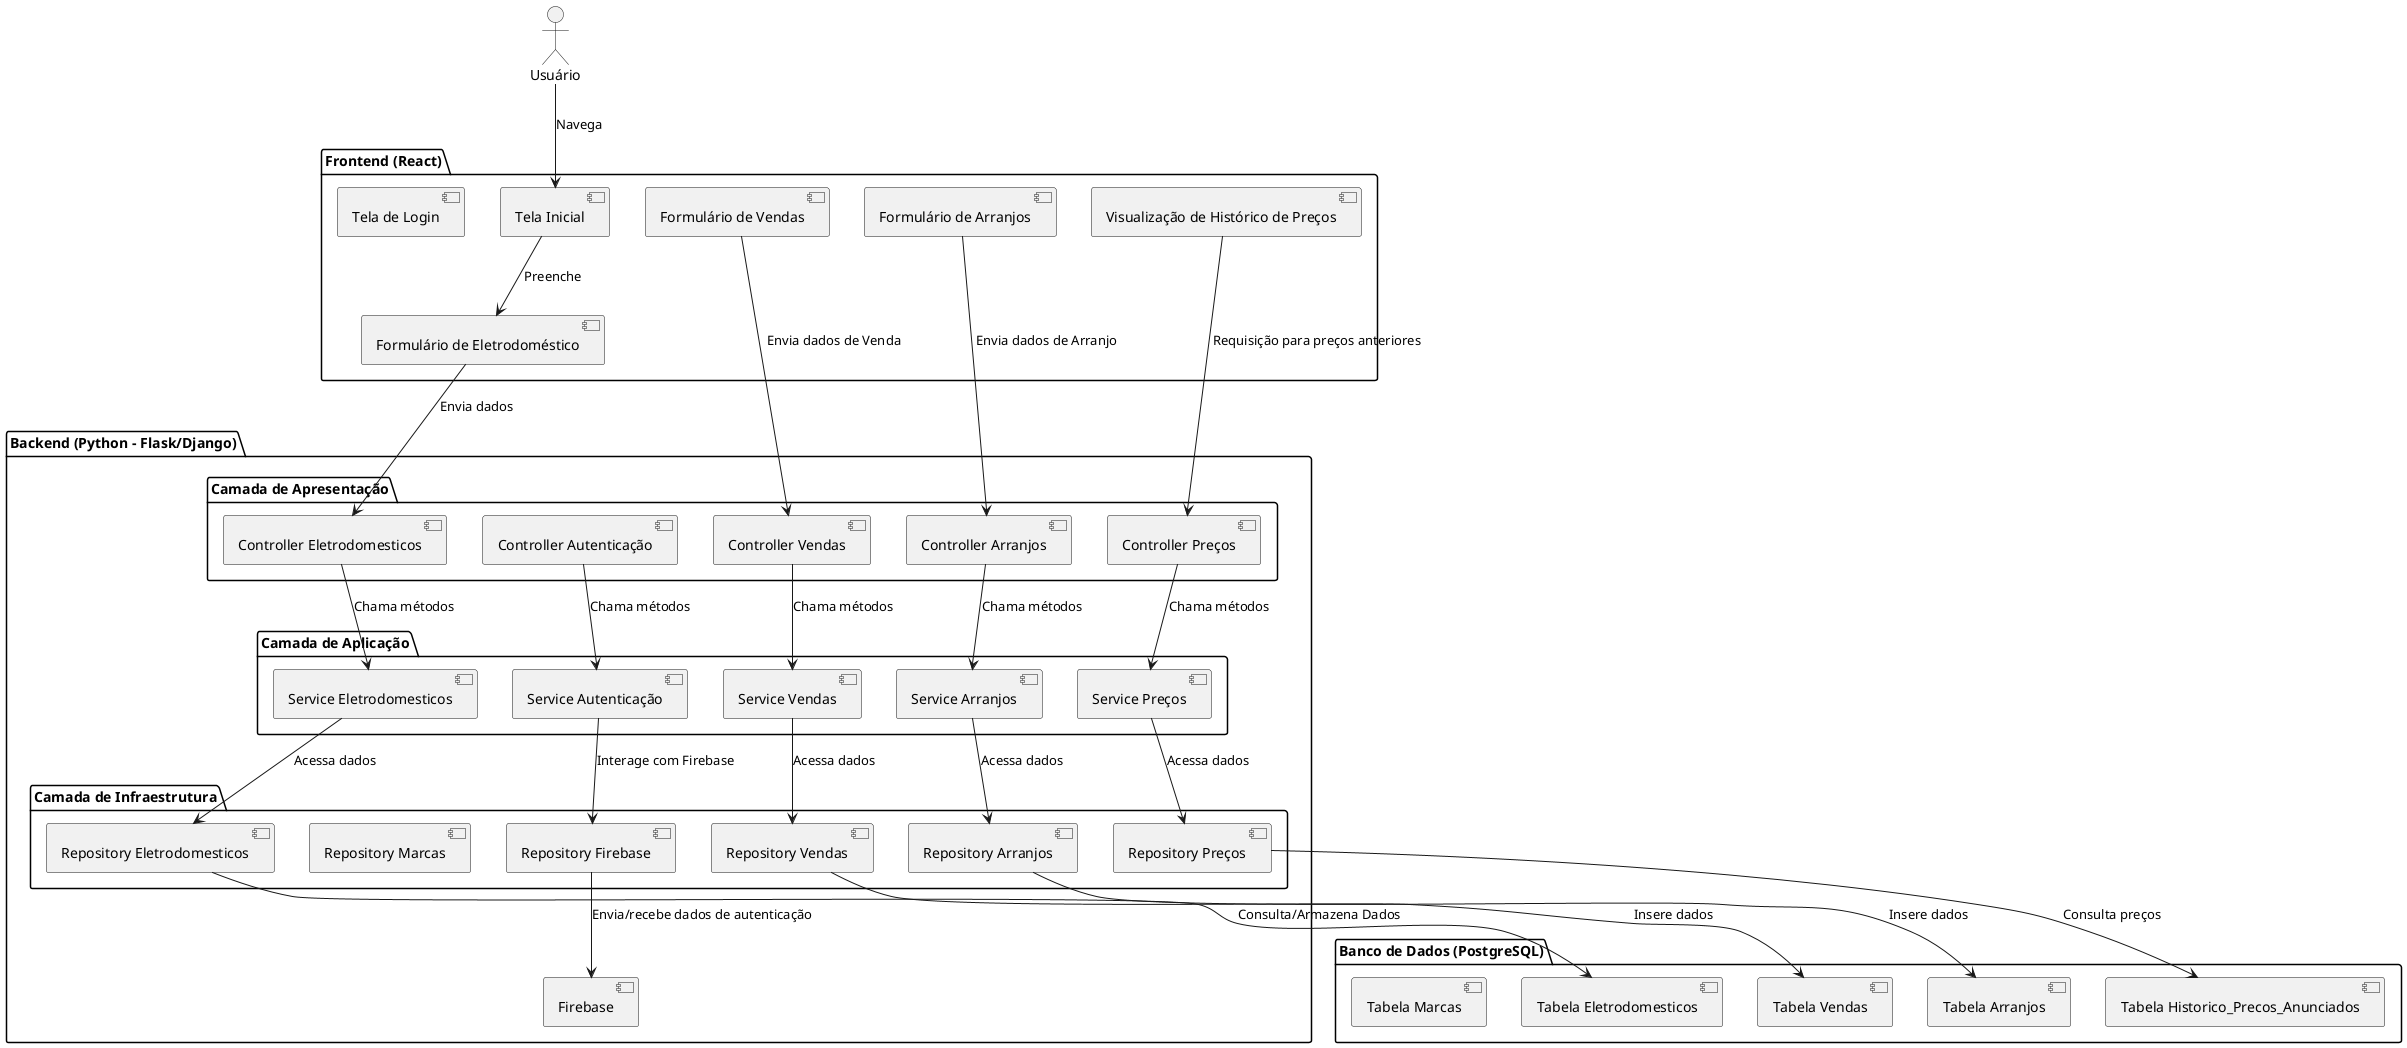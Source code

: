 @startuml
actor "Usuário" as User

package "Frontend (React)" {
  [Tela Inicial]
  [Formulário de Eletrodoméstico]
  [Formulário de Vendas]
  [Formulário de Arranjos]
  [Visualização de Histórico de Preços]
  [Tela de Login]
}

package "Backend (Python - Flask/Django)" {
  package "Camada de Apresentação" {
    [Controller Eletrodomesticos]
    [Controller Vendas]
    [Controller Arranjos]
    [Controller Preços]
    [Controller Autenticação]
  }
  
  package "Camada de Aplicação" {
    [Service Eletrodomesticos]
    [Service Vendas]
    [Service Arranjos]
    [Service Preços]
    [Service Autenticação]
  }
  
  package "Camada de Infraestrutura" {
    [Repository Eletrodomesticos]
    [Repository Vendas]
    [Repository Arranjos]
    [Repository Preços]
    [Repository Marcas]
    [Repository Firebase]
  }
  
  [Firebase] 
}

package "Banco de Dados (PostgreSQL)" {
  [Tabela Eletrodomesticos]
  [Tabela Vendas]
  [Tabela Arranjos]
  [Tabela Historico_Precos_Anunciados]
  [Tabela Marcas]
}

User --> [Tela Inicial] : Navega
[Tela Inicial] --> [Formulário de Eletrodoméstico] : Preenche
[Formulário de Eletrodoméstico] --> [Controller Eletrodomesticos] : Envia dados
[Controller Eletrodomesticos] --> [Service Eletrodomesticos] : Chama métodos
[Service Eletrodomesticos] --> [Repository Eletrodomesticos] : Acessa dados
[Repository Eletrodomesticos] --> [Tabela Eletrodomesticos] : Consulta/Armazena Dados

[Formulário de Vendas] --> [Controller Vendas] : Envia dados de Venda
[Controller Vendas] --> [Service Vendas] : Chama métodos
[Service Vendas] --> [Repository Vendas] : Acessa dados
[Repository Vendas] --> [Tabela Vendas] : Insere dados

[Formulário de Arranjos] --> [Controller Arranjos] : Envia dados de Arranjo
[Controller Arranjos] --> [Service Arranjos] : Chama métodos
[Service Arranjos] --> [Repository Arranjos] : Acessa dados
[Repository Arranjos] --> [Tabela Arranjos] : Insere dados

[Visualização de Histórico de Preços] --> [Controller Preços] : Requisição para preços anteriores
[Controller Preços] --> [Service Preços] : Chama métodos
[Service Preços] --> [Repository Preços] : Acessa dados
[Repository Preços] --> [Tabela Historico_Precos_Anunciados] : Consulta preços

[Controller Autenticação] --> [Service Autenticação] : Chama métodos
[Service Autenticação] --> [Repository Firebase] : Interage com Firebase
[Repository Firebase] --> [Firebase] : Envia/recebe dados de autenticação
@enduml
